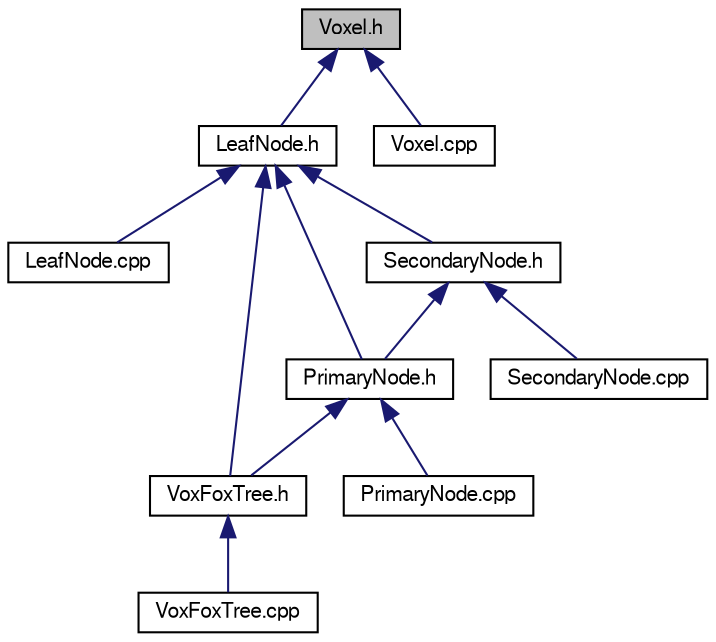 digraph "Voxel.h"
{
  edge [fontname="FreeSans",fontsize="10",labelfontname="FreeSans",labelfontsize="10"];
  node [fontname="FreeSans",fontsize="10",shape=record];
  Node1 [label="Voxel.h",height=0.2,width=0.4,color="black", fillcolor="grey75", style="filled", fontcolor="black"];
  Node1 -> Node2 [dir="back",color="midnightblue",fontsize="10",style="solid",fontname="FreeSans"];
  Node2 [label="LeafNode.h",height=0.2,width=0.4,color="black", fillcolor="white", style="filled",URL="$_leaf_node_8h.html",tooltip="LeafNode Class for the lowest level node. Contains the voxel data. "];
  Node2 -> Node3 [dir="back",color="midnightblue",fontsize="10",style="solid",fontname="FreeSans"];
  Node3 [label="LeafNode.cpp",height=0.2,width=0.4,color="black", fillcolor="white", style="filled",URL="$_leaf_node_8cpp.html"];
  Node2 -> Node4 [dir="back",color="midnightblue",fontsize="10",style="solid",fontname="FreeSans"];
  Node4 [label="PrimaryNode.h",height=0.2,width=0.4,color="black", fillcolor="white", style="filled",URL="$_primary_node_8h.html",tooltip="PrimaryNode.h The highest node level that VoxFoxTree has. PrimaryNode contains the SecondaryNodes (up..."];
  Node4 -> Node5 [dir="back",color="midnightblue",fontsize="10",style="solid",fontname="FreeSans"];
  Node5 [label="PrimaryNode.cpp",height=0.2,width=0.4,color="black", fillcolor="white", style="filled",URL="$_primary_node_8cpp.html"];
  Node4 -> Node6 [dir="back",color="midnightblue",fontsize="10",style="solid",fontname="FreeSans"];
  Node6 [label="VoxFoxTree.h",height=0.2,width=0.4,color="black", fillcolor="white", style="filled",URL="$_vox_fox_tree_8h.html",tooltip="VoxFoxTree.h Essentially the rootnode of the tree with all tree functions. "];
  Node6 -> Node7 [dir="back",color="midnightblue",fontsize="10",style="solid",fontname="FreeSans"];
  Node7 [label="VoxFoxTree.cpp",height=0.2,width=0.4,color="black", fillcolor="white", style="filled",URL="$_vox_fox_tree_8cpp.html"];
  Node2 -> Node8 [dir="back",color="midnightblue",fontsize="10",style="solid",fontname="FreeSans"];
  Node8 [label="SecondaryNode.h",height=0.2,width=0.4,color="black", fillcolor="white", style="filled",URL="$_secondary_node_8h.html",tooltip="SecondaryNode.h Second level node that contains and is reponsible for the LeafNodes. "];
  Node8 -> Node4 [dir="back",color="midnightblue",fontsize="10",style="solid",fontname="FreeSans"];
  Node8 -> Node9 [dir="back",color="midnightblue",fontsize="10",style="solid",fontname="FreeSans"];
  Node9 [label="SecondaryNode.cpp",height=0.2,width=0.4,color="black", fillcolor="white", style="filled",URL="$_secondary_node_8cpp.html"];
  Node2 -> Node6 [dir="back",color="midnightblue",fontsize="10",style="solid",fontname="FreeSans"];
  Node1 -> Node10 [dir="back",color="midnightblue",fontsize="10",style="solid",fontname="FreeSans"];
  Node10 [label="Voxel.cpp",height=0.2,width=0.4,color="black", fillcolor="white", style="filled",URL="$_voxel_8cpp.html"];
}
